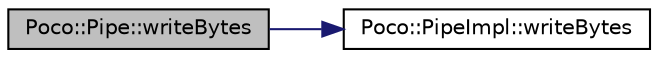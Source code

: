 digraph "Poco::Pipe::writeBytes"
{
 // LATEX_PDF_SIZE
  edge [fontname="Helvetica",fontsize="10",labelfontname="Helvetica",labelfontsize="10"];
  node [fontname="Helvetica",fontsize="10",shape=record];
  rankdir="LR";
  Node1 [label="Poco::Pipe::writeBytes",height=0.2,width=0.4,color="black", fillcolor="grey75", style="filled", fontcolor="black",tooltip="Releases the Pipe's PipeImpl and assigns another one."];
  Node1 -> Node2 [color="midnightblue",fontsize="10",style="solid"];
  Node2 [label="Poco::PipeImpl::writeBytes",height=0.2,width=0.4,color="black", fillcolor="white", style="filled",URL="$classPoco_1_1PipeImpl.html#a5784fc45d8a680b3a12d9feb68b1a175",tooltip=" "];
}
